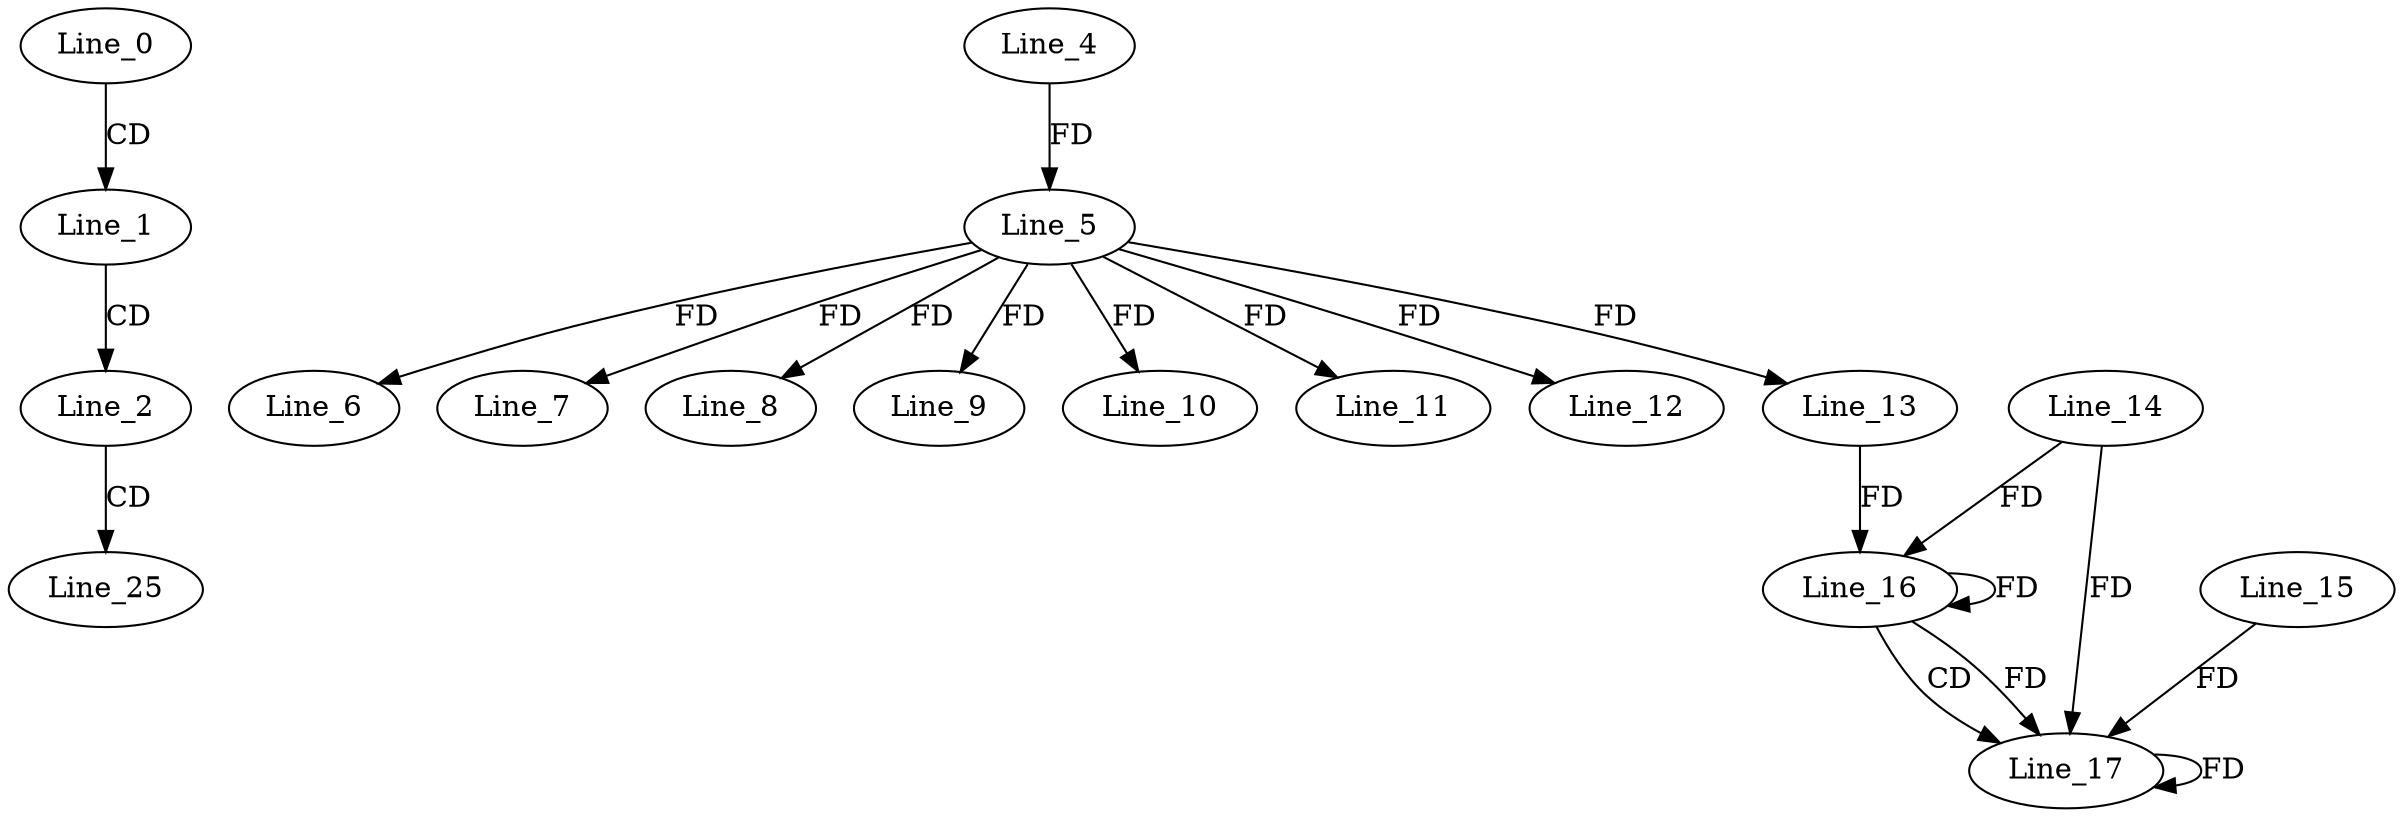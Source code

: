 digraph G {
  Line_0;
  Line_1;
  Line_2;
  Line_4;
  Line_5;
  Line_5;
  Line_6;
  Line_7;
  Line_8;
  Line_9;
  Line_10;
  Line_11;
  Line_12;
  Line_13;
  Line_16;
  Line_14;
  Line_16;
  Line_13;
  Line_16;
  Line_17;
  Line_15;
  Line_25;
  Line_0 -> Line_1 [ label="CD" ];
  Line_1 -> Line_2 [ label="CD" ];
  Line_4 -> Line_5 [ label="FD" ];
  Line_5 -> Line_6 [ label="FD" ];
  Line_5 -> Line_7 [ label="FD" ];
  Line_5 -> Line_8 [ label="FD" ];
  Line_5 -> Line_9 [ label="FD" ];
  Line_5 -> Line_10 [ label="FD" ];
  Line_5 -> Line_11 [ label="FD" ];
  Line_5 -> Line_12 [ label="FD" ];
  Line_5 -> Line_13 [ label="FD" ];
  Line_16 -> Line_16 [ label="FD" ];
  Line_14 -> Line_16 [ label="FD" ];
  Line_13 -> Line_16 [ label="FD" ];
  Line_16 -> Line_17 [ label="CD" ];
  Line_17 -> Line_17 [ label="FD" ];
  Line_15 -> Line_17 [ label="FD" ];
  Line_16 -> Line_17 [ label="FD" ];
  Line_14 -> Line_17 [ label="FD" ];
  Line_2 -> Line_25 [ label="CD" ];
}
